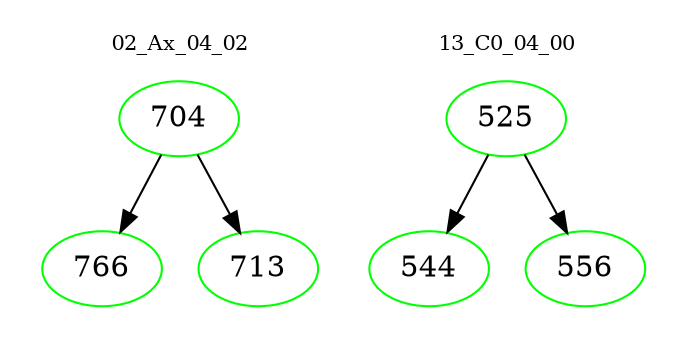 digraph{
subgraph cluster_0 {
color = white
label = "02_Ax_04_02";
fontsize=10;
T0_704 [label="704", color="green"]
T0_704 -> T0_766 [color="black"]
T0_766 [label="766", color="green"]
T0_704 -> T0_713 [color="black"]
T0_713 [label="713", color="green"]
}
subgraph cluster_1 {
color = white
label = "13_C0_04_00";
fontsize=10;
T1_525 [label="525", color="green"]
T1_525 -> T1_544 [color="black"]
T1_544 [label="544", color="green"]
T1_525 -> T1_556 [color="black"]
T1_556 [label="556", color="green"]
}
}
